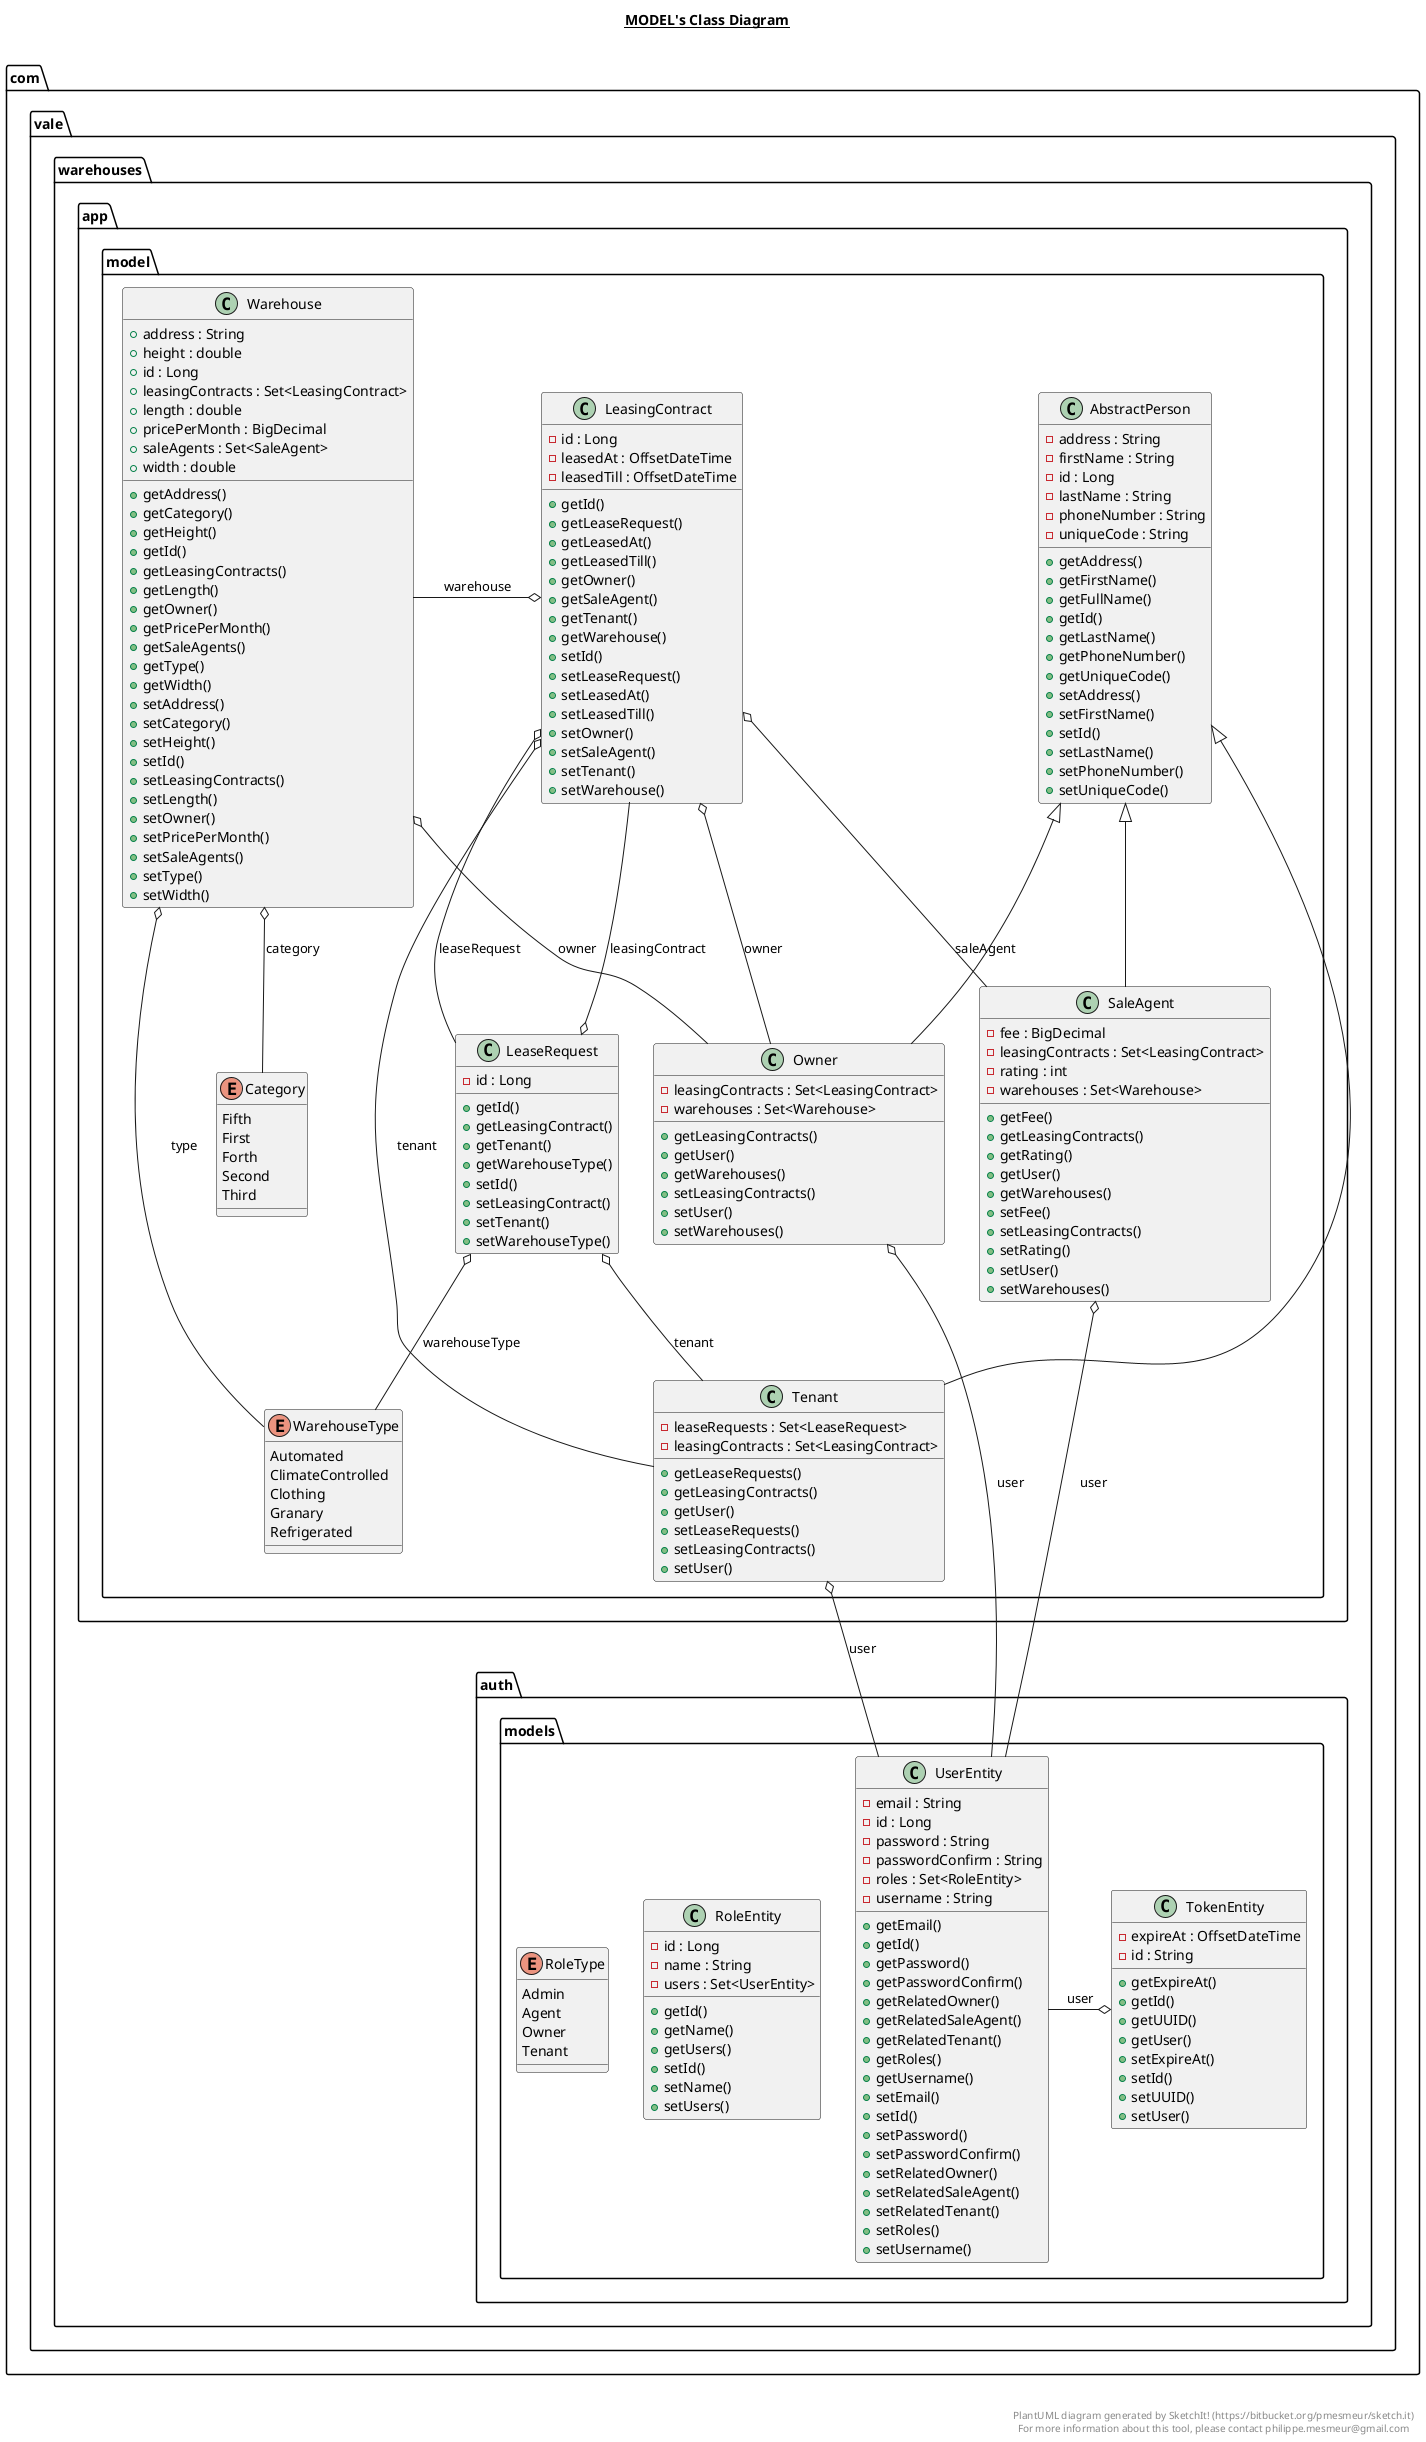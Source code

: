 @startuml

title __MODEL's Class Diagram__\n

  namespace com.vale.warehouses.app.model {
    class AbstractPerson {
      - address : String
      - firstName : String
      - id : Long
      - lastName : String
      - phoneNumber : String
      - uniqueCode : String
      + getAddress()
      + getFirstName()
      + getFullName()
      + getId()
      + getLastName()
      + getPhoneNumber()
      + getUniqueCode()
      + setAddress()
      + setFirstName()
      + setId()
      + setLastName()
      + setPhoneNumber()
      + setUniqueCode()
    }

    enum Category {
      Fifth
      First
      Forth
      Second
      Third
    }

    class LeaseRequest {
      - id : Long
      + getId()
      + getLeasingContract()
      + getTenant()
      + getWarehouseType()
      + setId()
      + setLeasingContract()
      + setTenant()
      + setWarehouseType()
    }

    class LeasingContract {
      - id : Long
      - leasedAt : OffsetDateTime
      - leasedTill : OffsetDateTime
      + getId()
      + getLeaseRequest()
      + getLeasedAt()
      + getLeasedTill()
      + getOwner()
      + getSaleAgent()
      + getTenant()
      + getWarehouse()
      + setId()
      + setLeaseRequest()
      + setLeasedAt()
      + setLeasedTill()
      + setOwner()
      + setSaleAgent()
      + setTenant()
      + setWarehouse()
    }

    class Owner {
      - leasingContracts : Set<LeasingContract>
      - warehouses : Set<Warehouse>
      + getLeasingContracts()
      + getUser()
      + getWarehouses()
      + setLeasingContracts()
      + setUser()
      + setWarehouses()
    }

    class SaleAgent {
      - fee : BigDecimal
      - leasingContracts : Set<LeasingContract>
      - rating : int
      - warehouses : Set<Warehouse>
      + getFee()
      + getLeasingContracts()
      + getRating()
      + getUser()
      + getWarehouses()
      + setFee()
      + setLeasingContracts()
      + setRating()
      + setUser()
      + setWarehouses()
    }

    class Tenant {
      - leaseRequests : Set<LeaseRequest>
      - leasingContracts : Set<LeasingContract>
      + getLeaseRequests()
      + getLeasingContracts()
      + getUser()
      + setLeaseRequests()
      + setLeasingContracts()
      + setUser()
    }

    class Warehouse {
      + address : String
      + height : double
      + id : Long
      + leasingContracts : Set<LeasingContract>
      + length : double
      + pricePerMonth : BigDecimal
      + saleAgents : Set<SaleAgent>
      + width : double
      + getAddress()
      + getCategory()
      + getHeight()
      + getId()
      + getLeasingContracts()
      + getLength()
      + getOwner()
      + getPricePerMonth()
      + getSaleAgents()
      + getType()
      + getWidth()
      + setAddress()
      + setCategory()
      + setHeight()
      + setId()
      + setLeasingContracts()
      + setLength()
      + setOwner()
      + setPricePerMonth()
      + setSaleAgents()
      + setType()
      + setWidth()
    }

    enum WarehouseType {
      Automated
      ClimateControlled
      Clothing
      Granary
      Refrigerated
    }
  }

  namespace com.vale.warehouses.auth.models {
    class UserEntity {
      - email : String
      - id : Long
      - password : String
      - passwordConfirm : String
      - roles : Set<RoleEntity>
      - username : String
      + getEmail()
      + getId()
      + getPassword()
      + getPasswordConfirm()
      + getRelatedOwner()
      + getRelatedSaleAgent()
      + getRelatedTenant()
      + getRoles()
      + getUsername()
      + setEmail()
      + setId()
      + setPassword()
      + setPasswordConfirm()
      + setRelatedOwner()
      + setRelatedSaleAgent()
      + setRelatedTenant()
      + setRoles()
      + setUsername()
    }

    class RoleEntity {
      - id : Long
      - name : String
      - users : Set<UserEntity>
      + getId()
      + getName()
      + getUsers()
      + setId()
      + setName()
      + setUsers()
    }

    enum RoleType {
      Admin
      Agent
      Owner
      Tenant
    }

    class TokenEntity {
      - expireAt : OffsetDateTime
      - id : String
      + getExpireAt()
      + getId()
      + getUUID()
      + getUser()
      + setExpireAt()
      + setId()
      + setUUID()
      + setUser()
    }
  }
  

  com.vale.warehouses.app.model.LeaseRequest o-- com.vale.warehouses.app.model.LeasingContract : leasingContract
  com.vale.warehouses.app.model.LeaseRequest o-- com.vale.warehouses.app.model.Tenant : tenant
  com.vale.warehouses.app.model.LeaseRequest o-- com.vale.warehouses.app.model.WarehouseType : warehouseType
  com.vale.warehouses.app.model.LeasingContract o-- com.vale.warehouses.app.model.LeaseRequest : leaseRequest
  com.vale.warehouses.app.model.LeasingContract o-- com.vale.warehouses.app.model.Owner : owner
  com.vale.warehouses.app.model.LeasingContract o-- com.vale.warehouses.app.model.SaleAgent : saleAgent
  com.vale.warehouses.app.model.LeasingContract o-- com.vale.warehouses.app.model.Tenant : tenant
  com.vale.warehouses.app.model.LeasingContract o-left- com.vale.warehouses.app.model.Warehouse : warehouse
  com.vale.warehouses.app.model.Owner -up-|> com.vale.warehouses.app.model.AbstractPerson
  com.vale.warehouses.app.model.Owner o-- com.vale.warehouses.auth.models.UserEntity : user
  com.vale.warehouses.app.model.SaleAgent -up-|> com.vale.warehouses.app.model.AbstractPerson
  com.vale.warehouses.app.model.SaleAgent o-- com.vale.warehouses.auth.models.UserEntity : user
  com.vale.warehouses.app.model.Tenant -up-|> com.vale.warehouses.app.model.AbstractPerson
  com.vale.warehouses.app.model.Tenant o-- com.vale.warehouses.auth.models.UserEntity : user
  com.vale.warehouses.app.model.Warehouse o-- com.vale.warehouses.app.model.Category : category
  com.vale.warehouses.app.model.Warehouse o-- com.vale.warehouses.app.model.Owner : owner
  com.vale.warehouses.app.model.Warehouse o-- com.vale.warehouses.app.model.WarehouseType : type
  com.vale.warehouses.auth.models.TokenEntity o-left- com.vale.warehouses.auth.models.UserEntity : user


right footer


PlantUML diagram generated by SketchIt! (https://bitbucket.org/pmesmeur/sketch.it)
For more information about this tool, please contact philippe.mesmeur@gmail.com
endfooter

@enduml

